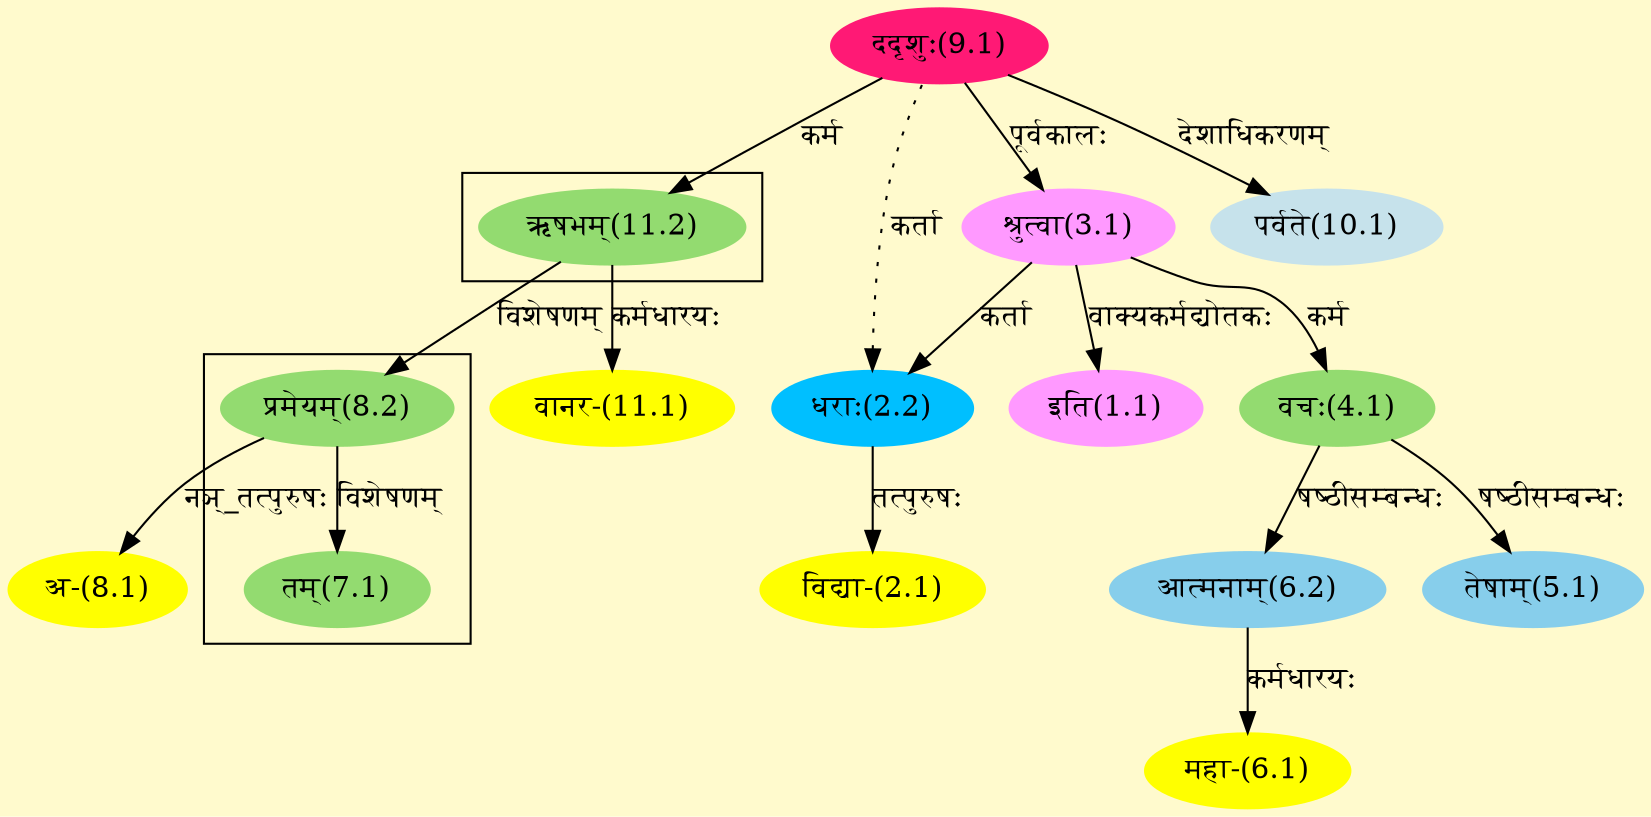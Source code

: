 digraph G{
rankdir=BT;
 compound=true;
 bgcolor="lemonchiffon1";

subgraph cluster_1{
Node7_1 [style=filled, color="#93DB70" label = "तम्(7.1)"]
Node8_2 [style=filled, color="#93DB70" label = "प्रमेयम्(8.2)"]

}

subgraph cluster_2{
Node8_2 [style=filled, color="#93DB70" label = "प्रमेयम्(8.2)"]
Node11_2 [style=filled, color="#93DB70" label = "ऋषभम्(11.2)"]

}
Node1_1 [style=filled, color="#FF99FF" label = "इति(1.1)"]
Node3_1 [style=filled, color="#FF99FF" label = "श्रुत्वा(3.1)"]
Node2_1 [style=filled, color="#FFFF00" label = "विद्या-(2.1)"]
Node2_2 [style=filled, color="#00BFFF" label = "धराः(2.2)"]
Node9_1 [style=filled, color="#FF1975" label = "ददृशुः(9.1)"]
Node4_1 [style=filled, color="#93DB70" label = "वचः(4.1)"]
Node5_1 [style=filled, color="#87CEEB" label = "तेषाम्(5.1)"]
Node6_1 [style=filled, color="#FFFF00" label = "महा-(6.1)"]
Node6_2 [style=filled, color="#87CEEB" label = "आत्मनाम्(6.2)"]
Node8_1 [style=filled, color="#FFFF00" label = "अ-(8.1)"]
Node8_2 [style=filled, color="#93DB70" label = "प्रमेयम्(8.2)"]
Node [style=filled, color="" label = "()"]
Node10_1 [style=filled, color="#C6E2EB" label = "पर्वते(10.1)"]
Node11_1 [style=filled, color="#FFFF00" label = "वानर-(11.1)"]
Node11_2 [style=filled, color="#93DB70" label = "ऋषभम्(11.2)"]
/* Start of Relations section */

Node1_1 -> Node3_1 [  label="वाक्यकर्मद्योतकः"  dir="back" ]
Node2_1 -> Node2_2 [  label="तत्पुरुषः"  dir="back" ]
Node2_2 -> Node3_1 [  label="कर्ता"  dir="back" ]
Node2_2 -> Node9_1 [ style=dotted label="कर्ता"  dir="back" ]
Node3_1 -> Node9_1 [  label="पूर्वकालः"  dir="back" ]
Node4_1 -> Node3_1 [  label="कर्म"  dir="back" ]
Node5_1 -> Node4_1 [  label="षष्ठीसम्बन्धः"  dir="back" ]
Node6_1 -> Node6_2 [  label="कर्मधारयः"  dir="back" ]
Node6_2 -> Node4_1 [  label="षष्ठीसम्बन्धः"  dir="back" ]
Node7_1 -> Node8_2 [  label="विशेषणम्"  dir="back" ]
Node8_1 -> Node8_2 [  label="नञ्_तत्पुरुषः"  dir="back" ]
Node8_2 -> Node11_2 [  label="विशेषणम्"  dir="back" ]
Node10_1 -> Node9_1 [  label="देशाधिकरणम्"  dir="back" ]
Node11_1 -> Node11_2 [  label="कर्मधारयः"  dir="back" ]
Node11_2 -> Node9_1 [  label="कर्म"  dir="back" ]
}
